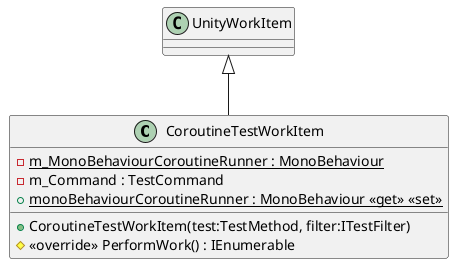 @startuml
class CoroutineTestWorkItem {
    - {static} m_MonoBehaviourCoroutineRunner : MonoBehaviour
    - m_Command : TestCommand
    + {static} monoBehaviourCoroutineRunner : MonoBehaviour <<get>> <<set>>
    + CoroutineTestWorkItem(test:TestMethod, filter:ITestFilter)
    # <<override>> PerformWork() : IEnumerable
}
UnityWorkItem <|-- CoroutineTestWorkItem
@enduml
